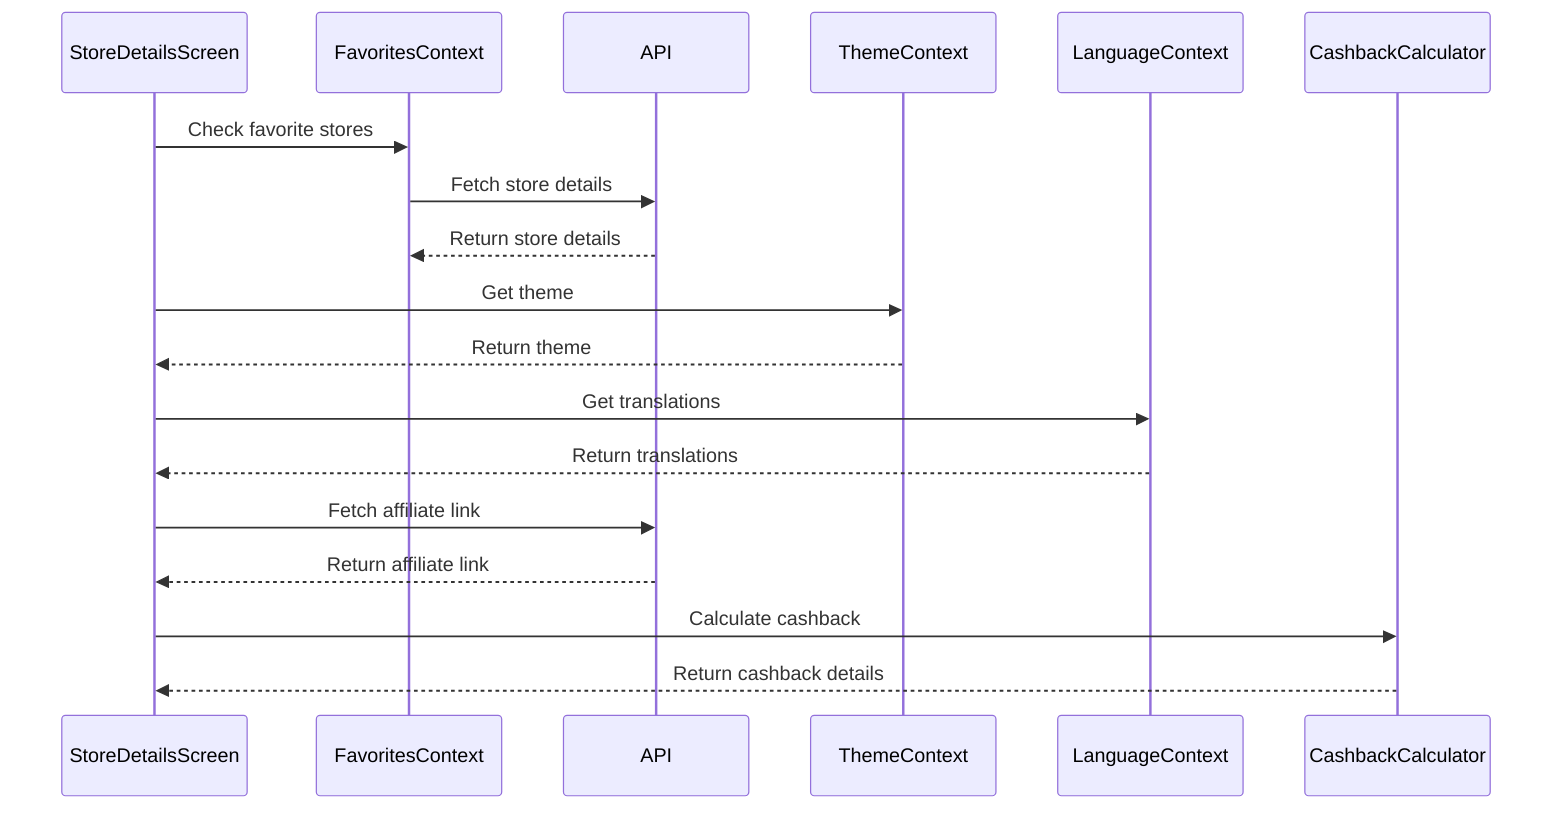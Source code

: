sequenceDiagram
    participant StoreDetailsScreen
    participant FavoritesContext
    participant API
    participant ThemeContext
    participant LanguageContext
    StoreDetailsScreen->>FavoritesContext: Check favorite stores
    FavoritesContext->>API: Fetch store details
    API-->>FavoritesContext: Return store details
    StoreDetailsScreen->>ThemeContext: Get theme
    ThemeContext-->>StoreDetailsScreen: Return theme
    StoreDetailsScreen->>LanguageContext: Get translations
    LanguageContext-->>StoreDetailsScreen: Return translations
    StoreDetailsScreen->>API: Fetch affiliate link
    API-->>StoreDetailsScreen: Return affiliate link
    StoreDetailsScreen->>CashbackCalculator: Calculate cashback
    CashbackCalculator-->>StoreDetailsScreen: Return cashback details